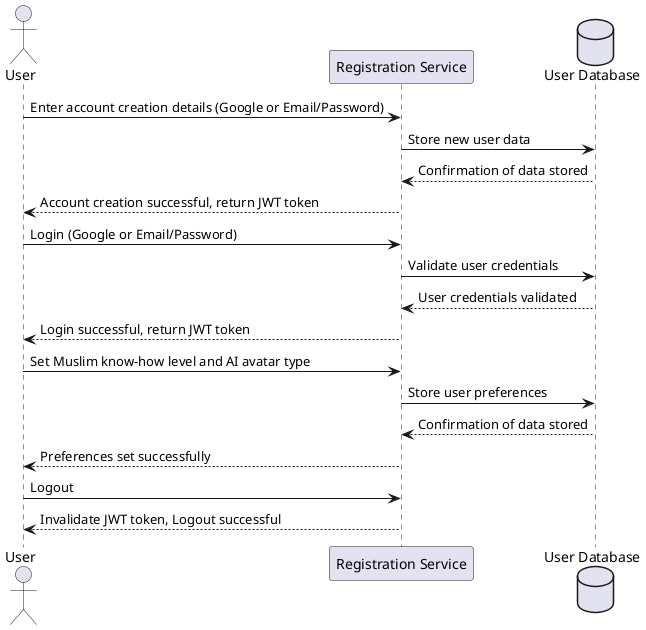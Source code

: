 @startuml
actor User
participant "Registration Service" as RegService
database "User Database" as UserDB

User -> RegService: Enter account creation details (Google or Email/Password)
RegService -> UserDB: Store new user data
UserDB --> RegService: Confirmation of data stored
RegService --> User: Account creation successful, return JWT token

User -> RegService: Login (Google or Email/Password)
RegService -> UserDB: Validate user credentials
UserDB --> RegService: User credentials validated
RegService --> User: Login successful, return JWT token

User -> RegService: Set Muslim know-how level and AI avatar type
RegService -> UserDB: Store user preferences
UserDB --> RegService: Confirmation of data stored
RegService --> User: Preferences set successfully

User -> RegService: Logout
RegService --> User: Invalidate JWT token, Logout successful
@enduml
